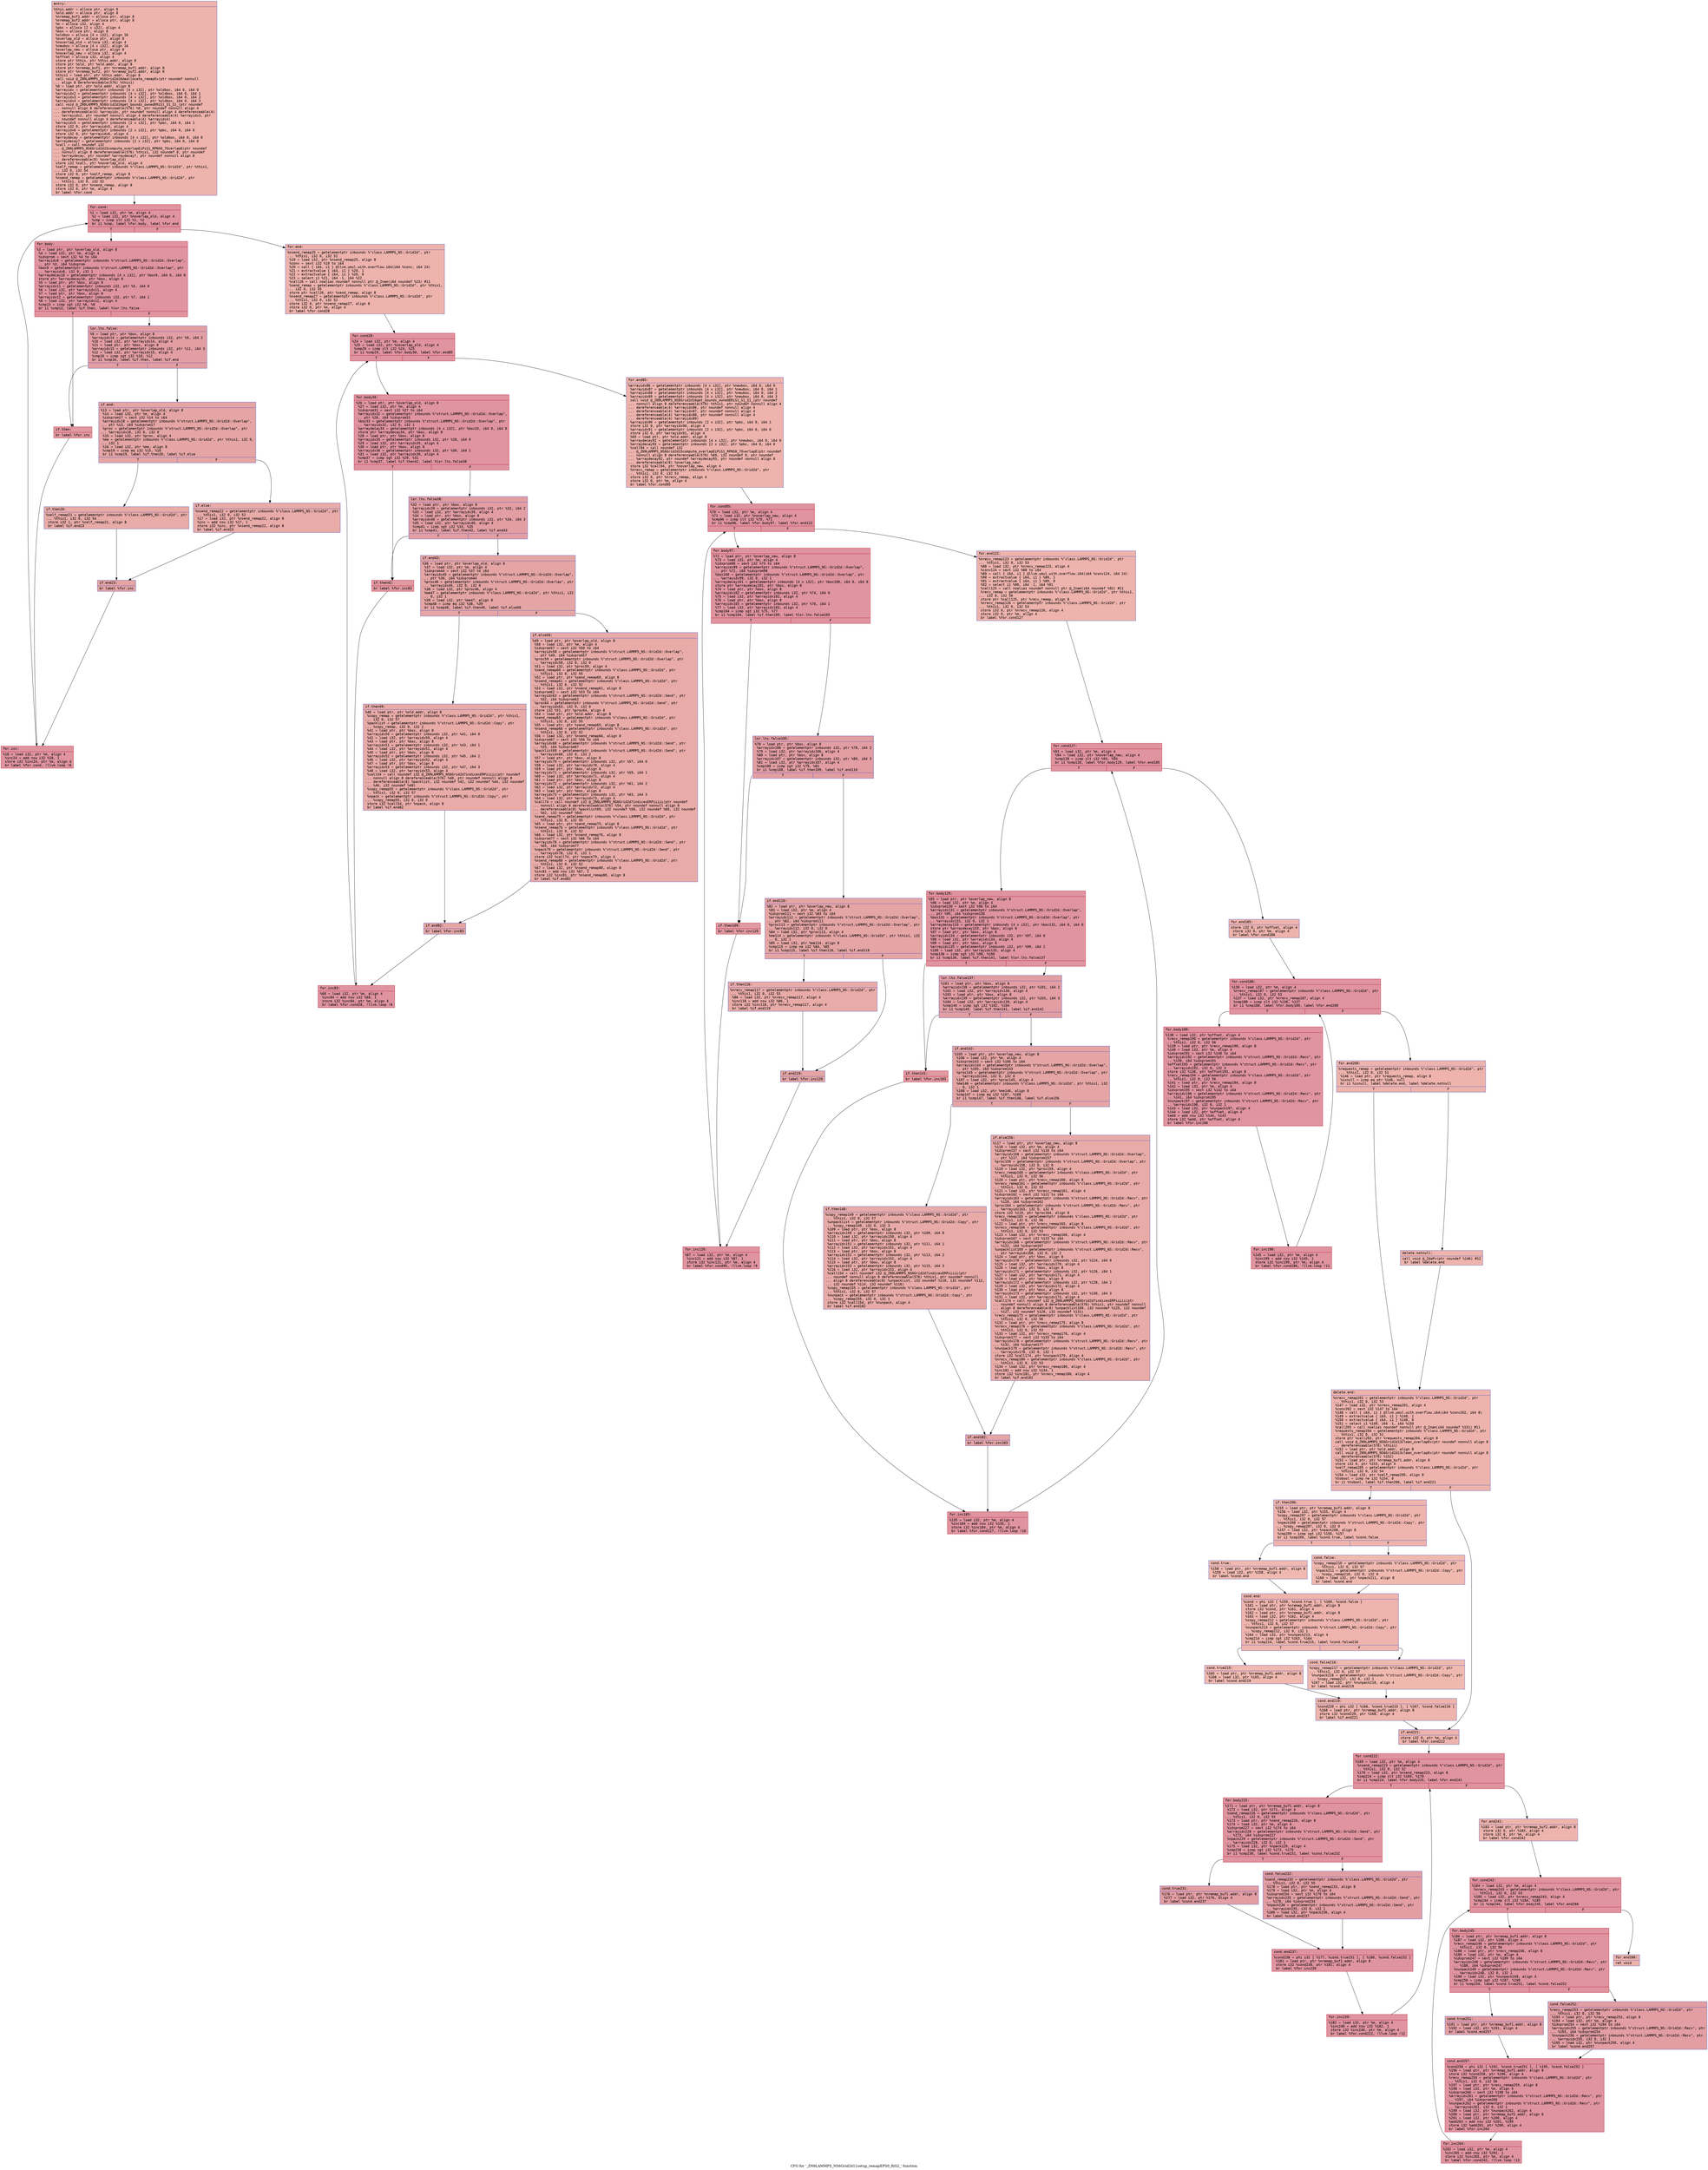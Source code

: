 digraph "CFG for '_ZN9LAMMPS_NS6Grid2d11setup_remapEPS0_RiS2_' function" {
	label="CFG for '_ZN9LAMMPS_NS6Grid2d11setup_remapEPS0_RiS2_' function";

	Node0x560f90effbf0 [shape=record,color="#3d50c3ff", style=filled, fillcolor="#d6524470" fontname="Courier",label="{entry:\l|  %this.addr = alloca ptr, align 8\l  %old.addr = alloca ptr, align 8\l  %nremap_buf1.addr = alloca ptr, align 8\l  %nremap_buf2.addr = alloca ptr, align 8\l  %m = alloca i32, align 4\l  %pbc = alloca [2 x i32], align 4\l  %box = alloca ptr, align 8\l  %oldbox = alloca [4 x i32], align 16\l  %overlap_old = alloca ptr, align 8\l  %noverlap_old = alloca i32, align 4\l  %newbox = alloca [4 x i32], align 16\l  %overlap_new = alloca ptr, align 8\l  %noverlap_new = alloca i32, align 4\l  %offset = alloca i32, align 4\l  store ptr %this, ptr %this.addr, align 8\l  store ptr %old, ptr %old.addr, align 8\l  store ptr %nremap_buf1, ptr %nremap_buf1.addr, align 8\l  store ptr %nremap_buf2, ptr %nremap_buf2.addr, align 8\l  %this1 = load ptr, ptr %this.addr, align 8\l  call void @_ZN9LAMMPS_NS6Grid2d16deallocate_remapEv(ptr noundef nonnull\l... align 8 dereferenceable(576) %this1)\l  %0 = load ptr, ptr %old.addr, align 8\l  %arrayidx = getelementptr inbounds [4 x i32], ptr %oldbox, i64 0, i64 0\l  %arrayidx2 = getelementptr inbounds [4 x i32], ptr %oldbox, i64 0, i64 1\l  %arrayidx3 = getelementptr inbounds [4 x i32], ptr %oldbox, i64 0, i64 2\l  %arrayidx4 = getelementptr inbounds [4 x i32], ptr %oldbox, i64 0, i64 3\l  call void @_ZN9LAMMPS_NS6Grid2d16get_bounds_ownedERiS1_S1_S1_(ptr noundef\l... nonnull align 8 dereferenceable(576) %0, ptr noundef nonnull align 4\l... dereferenceable(4) %arrayidx, ptr noundef nonnull align 4 dereferenceable(4)\l... %arrayidx2, ptr noundef nonnull align 4 dereferenceable(4) %arrayidx3, ptr\l... noundef nonnull align 4 dereferenceable(4) %arrayidx4)\l  %arrayidx5 = getelementptr inbounds [2 x i32], ptr %pbc, i64 0, i64 1\l  store i32 0, ptr %arrayidx5, align 4\l  %arrayidx6 = getelementptr inbounds [2 x i32], ptr %pbc, i64 0, i64 0\l  store i32 0, ptr %arrayidx6, align 4\l  %arraydecay = getelementptr inbounds [4 x i32], ptr %oldbox, i64 0, i64 0\l  %arraydecay7 = getelementptr inbounds [2 x i32], ptr %pbc, i64 0, i64 0\l  %call = call noundef i32\l... @_ZN9LAMMPS_NS6Grid2d15compute_overlapEiPiS1_RPNS0_7OverlapE(ptr noundef\l... nonnull align 8 dereferenceable(576) %this1, i32 noundef 0, ptr noundef\l... %arraydecay, ptr noundef %arraydecay7, ptr noundef nonnull align 8\l... dereferenceable(8) %overlap_old)\l  store i32 %call, ptr %noverlap_old, align 4\l  %self_remap = getelementptr inbounds %\"class.LAMMPS_NS::Grid2d\", ptr %this1,\l... i32 0, i32 54\l  store i32 0, ptr %self_remap, align 8\l  %nsend_remap = getelementptr inbounds %\"class.LAMMPS_NS::Grid2d\", ptr\l... %this1, i32 0, i32 52\l  store i32 0, ptr %nsend_remap, align 8\l  store i32 0, ptr %m, align 4\l  br label %for.cond\l}"];
	Node0x560f90effbf0 -> Node0x560f90f064c0[tooltip="entry -> for.cond\nProbability 100.00%" ];
	Node0x560f90f064c0 [shape=record,color="#b70d28ff", style=filled, fillcolor="#b70d2870" fontname="Courier",label="{for.cond:\l|  %1 = load i32, ptr %m, align 4\l  %2 = load i32, ptr %noverlap_old, align 4\l  %cmp = icmp slt i32 %1, %2\l  br i1 %cmp, label %for.body, label %for.end\l|{<s0>T|<s1>F}}"];
	Node0x560f90f064c0:s0 -> Node0x560f90f06d10[tooltip="for.cond -> for.body\nProbability 96.88%" ];
	Node0x560f90f064c0:s1 -> Node0x560f90f06d60[tooltip="for.cond -> for.end\nProbability 3.12%" ];
	Node0x560f90f06d10 [shape=record,color="#b70d28ff", style=filled, fillcolor="#b70d2870" fontname="Courier",label="{for.body:\l|  %3 = load ptr, ptr %overlap_old, align 8\l  %4 = load i32, ptr %m, align 4\l  %idxprom = sext i32 %4 to i64\l  %arrayidx8 = getelementptr inbounds %\"struct.LAMMPS_NS::Grid2d::Overlap\",\l... ptr %3, i64 %idxprom\l  %box9 = getelementptr inbounds %\"struct.LAMMPS_NS::Grid2d::Overlap\", ptr\l... %arrayidx8, i32 0, i32 1\l  %arraydecay10 = getelementptr inbounds [4 x i32], ptr %box9, i64 0, i64 0\l  store ptr %arraydecay10, ptr %box, align 8\l  %5 = load ptr, ptr %box, align 8\l  %arrayidx11 = getelementptr inbounds i32, ptr %5, i64 0\l  %6 = load i32, ptr %arrayidx11, align 4\l  %7 = load ptr, ptr %box, align 8\l  %arrayidx12 = getelementptr inbounds i32, ptr %7, i64 1\l  %8 = load i32, ptr %arrayidx12, align 4\l  %cmp13 = icmp sgt i32 %6, %8\l  br i1 %cmp13, label %if.then, label %lor.lhs.false\l|{<s0>T|<s1>F}}"];
	Node0x560f90f06d10:s0 -> Node0x560f90f077a0[tooltip="for.body -> if.then\nProbability 50.00%" ];
	Node0x560f90f06d10:s1 -> Node0x560f90f07810[tooltip="for.body -> lor.lhs.false\nProbability 50.00%" ];
	Node0x560f90f07810 [shape=record,color="#3d50c3ff", style=filled, fillcolor="#be242e70" fontname="Courier",label="{lor.lhs.false:\l|  %9 = load ptr, ptr %box, align 8\l  %arrayidx14 = getelementptr inbounds i32, ptr %9, i64 2\l  %10 = load i32, ptr %arrayidx14, align 4\l  %11 = load ptr, ptr %box, align 8\l  %arrayidx15 = getelementptr inbounds i32, ptr %11, i64 3\l  %12 = load i32, ptr %arrayidx15, align 4\l  %cmp16 = icmp sgt i32 %10, %12\l  br i1 %cmp16, label %if.then, label %if.end\l|{<s0>T|<s1>F}}"];
	Node0x560f90f07810:s0 -> Node0x560f90f077a0[tooltip="lor.lhs.false -> if.then\nProbability 50.00%" ];
	Node0x560f90f07810:s1 -> Node0x560f90f07d90[tooltip="lor.lhs.false -> if.end\nProbability 50.00%" ];
	Node0x560f90f077a0 [shape=record,color="#b70d28ff", style=filled, fillcolor="#bb1b2c70" fontname="Courier",label="{if.then:\l|  br label %for.inc\l}"];
	Node0x560f90f077a0 -> Node0x560f90f07eb0[tooltip="if.then -> for.inc\nProbability 100.00%" ];
	Node0x560f90f07d90 [shape=record,color="#3d50c3ff", style=filled, fillcolor="#c5333470" fontname="Courier",label="{if.end:\l|  %13 = load ptr, ptr %overlap_old, align 8\l  %14 = load i32, ptr %m, align 4\l  %idxprom17 = sext i32 %14 to i64\l  %arrayidx18 = getelementptr inbounds %\"struct.LAMMPS_NS::Grid2d::Overlap\",\l... ptr %13, i64 %idxprom17\l  %proc = getelementptr inbounds %\"struct.LAMMPS_NS::Grid2d::Overlap\", ptr\l... %arrayidx18, i32 0, i32 0\l  %15 = load i32, ptr %proc, align 4\l  %me = getelementptr inbounds %\"class.LAMMPS_NS::Grid2d\", ptr %this1, i32 0,\l... i32 1\l  %16 = load i32, ptr %me, align 8\l  %cmp19 = icmp eq i32 %15, %16\l  br i1 %cmp19, label %if.then20, label %if.else\l|{<s0>T|<s1>F}}"];
	Node0x560f90f07d90:s0 -> Node0x560f90f08870[tooltip="if.end -> if.then20\nProbability 50.00%" ];
	Node0x560f90f07d90:s1 -> Node0x560f90f088f0[tooltip="if.end -> if.else\nProbability 50.00%" ];
	Node0x560f90f08870 [shape=record,color="#3d50c3ff", style=filled, fillcolor="#cc403a70" fontname="Courier",label="{if.then20:\l|  %self_remap21 = getelementptr inbounds %\"class.LAMMPS_NS::Grid2d\", ptr\l... %this1, i32 0, i32 54\l  store i32 1, ptr %self_remap21, align 8\l  br label %if.end23\l}"];
	Node0x560f90f08870 -> Node0x560f90f08ba0[tooltip="if.then20 -> if.end23\nProbability 100.00%" ];
	Node0x560f90f088f0 [shape=record,color="#3d50c3ff", style=filled, fillcolor="#cc403a70" fontname="Courier",label="{if.else:\l|  %nsend_remap22 = getelementptr inbounds %\"class.LAMMPS_NS::Grid2d\", ptr\l... %this1, i32 0, i32 52\l  %17 = load i32, ptr %nsend_remap22, align 8\l  %inc = add nsw i32 %17, 1\l  store i32 %inc, ptr %nsend_remap22, align 8\l  br label %if.end23\l}"];
	Node0x560f90f088f0 -> Node0x560f90f08ba0[tooltip="if.else -> if.end23\nProbability 100.00%" ];
	Node0x560f90f08ba0 [shape=record,color="#3d50c3ff", style=filled, fillcolor="#c5333470" fontname="Courier",label="{if.end23:\l|  br label %for.inc\l}"];
	Node0x560f90f08ba0 -> Node0x560f90f07eb0[tooltip="if.end23 -> for.inc\nProbability 100.00%" ];
	Node0x560f90f07eb0 [shape=record,color="#b70d28ff", style=filled, fillcolor="#b70d2870" fontname="Courier",label="{for.inc:\l|  %18 = load i32, ptr %m, align 4\l  %inc24 = add nsw i32 %18, 1\l  store i32 %inc24, ptr %m, align 4\l  br label %for.cond, !llvm.loop !6\l}"];
	Node0x560f90f07eb0 -> Node0x560f90f064c0[tooltip="for.inc -> for.cond\nProbability 100.00%" ];
	Node0x560f90f06d60 [shape=record,color="#3d50c3ff", style=filled, fillcolor="#d6524470" fontname="Courier",label="{for.end:\l|  %nsend_remap25 = getelementptr inbounds %\"class.LAMMPS_NS::Grid2d\", ptr\l... %this1, i32 0, i32 52\l  %19 = load i32, ptr %nsend_remap25, align 8\l  %conv = sext i32 %19 to i64\l  %20 = call \{ i64, i1 \} @llvm.umul.with.overflow.i64(i64 %conv, i64 24)\l  %21 = extractvalue \{ i64, i1 \} %20, 1\l  %22 = extractvalue \{ i64, i1 \} %20, 0\l  %23 = select i1 %21, i64 -1, i64 %22\l  %call26 = call noalias noundef nonnull ptr @_Znam(i64 noundef %23) #11\l  %send_remap = getelementptr inbounds %\"class.LAMMPS_NS::Grid2d\", ptr %this1,\l... i32 0, i32 55\l  store ptr %call26, ptr %send_remap, align 8\l  %nsend_remap27 = getelementptr inbounds %\"class.LAMMPS_NS::Grid2d\", ptr\l... %this1, i32 0, i32 52\l  store i32 0, ptr %nsend_remap27, align 8\l  store i32 0, ptr %m, align 4\l  br label %for.cond28\l}"];
	Node0x560f90f06d60 -> Node0x560f90f09d10[tooltip="for.end -> for.cond28\nProbability 100.00%" ];
	Node0x560f90f09d10 [shape=record,color="#b70d28ff", style=filled, fillcolor="#b70d2870" fontname="Courier",label="{for.cond28:\l|  %24 = load i32, ptr %m, align 4\l  %25 = load i32, ptr %noverlap_old, align 4\l  %cmp29 = icmp slt i32 %24, %25\l  br i1 %cmp29, label %for.body30, label %for.end85\l|{<s0>T|<s1>F}}"];
	Node0x560f90f09d10:s0 -> Node0x560f90f09fb0[tooltip="for.cond28 -> for.body30\nProbability 96.88%" ];
	Node0x560f90f09d10:s1 -> Node0x560f90f0a030[tooltip="for.cond28 -> for.end85\nProbability 3.12%" ];
	Node0x560f90f09fb0 [shape=record,color="#b70d28ff", style=filled, fillcolor="#b70d2870" fontname="Courier",label="{for.body30:\l|  %26 = load ptr, ptr %overlap_old, align 8\l  %27 = load i32, ptr %m, align 4\l  %idxprom31 = sext i32 %27 to i64\l  %arrayidx32 = getelementptr inbounds %\"struct.LAMMPS_NS::Grid2d::Overlap\",\l... ptr %26, i64 %idxprom31\l  %box33 = getelementptr inbounds %\"struct.LAMMPS_NS::Grid2d::Overlap\", ptr\l... %arrayidx32, i32 0, i32 1\l  %arraydecay34 = getelementptr inbounds [4 x i32], ptr %box33, i64 0, i64 0\l  store ptr %arraydecay34, ptr %box, align 8\l  %28 = load ptr, ptr %box, align 8\l  %arrayidx35 = getelementptr inbounds i32, ptr %28, i64 0\l  %29 = load i32, ptr %arrayidx35, align 4\l  %30 = load ptr, ptr %box, align 8\l  %arrayidx36 = getelementptr inbounds i32, ptr %30, i64 1\l  %31 = load i32, ptr %arrayidx36, align 4\l  %cmp37 = icmp sgt i32 %29, %31\l  br i1 %cmp37, label %if.then42, label %lor.lhs.false38\l|{<s0>T|<s1>F}}"];
	Node0x560f90f09fb0:s0 -> Node0x560f90f0aa90[tooltip="for.body30 -> if.then42\nProbability 50.00%" ];
	Node0x560f90f09fb0:s1 -> Node0x560f90f0ab10[tooltip="for.body30 -> lor.lhs.false38\nProbability 50.00%" ];
	Node0x560f90f0ab10 [shape=record,color="#3d50c3ff", style=filled, fillcolor="#be242e70" fontname="Courier",label="{lor.lhs.false38:\l|  %32 = load ptr, ptr %box, align 8\l  %arrayidx39 = getelementptr inbounds i32, ptr %32, i64 2\l  %33 = load i32, ptr %arrayidx39, align 4\l  %34 = load ptr, ptr %box, align 8\l  %arrayidx40 = getelementptr inbounds i32, ptr %34, i64 3\l  %35 = load i32, ptr %arrayidx40, align 4\l  %cmp41 = icmp sgt i32 %33, %35\l  br i1 %cmp41, label %if.then42, label %if.end43\l|{<s0>T|<s1>F}}"];
	Node0x560f90f0ab10:s0 -> Node0x560f90f0aa90[tooltip="lor.lhs.false38 -> if.then42\nProbability 50.00%" ];
	Node0x560f90f0ab10:s1 -> Node0x560f90f0b090[tooltip="lor.lhs.false38 -> if.end43\nProbability 50.00%" ];
	Node0x560f90f0aa90 [shape=record,color="#b70d28ff", style=filled, fillcolor="#bb1b2c70" fontname="Courier",label="{if.then42:\l|  br label %for.inc83\l}"];
	Node0x560f90f0aa90 -> Node0x560f90f0b1c0[tooltip="if.then42 -> for.inc83\nProbability 100.00%" ];
	Node0x560f90f0b090 [shape=record,color="#3d50c3ff", style=filled, fillcolor="#c5333470" fontname="Courier",label="{if.end43:\l|  %36 = load ptr, ptr %overlap_old, align 8\l  %37 = load i32, ptr %m, align 4\l  %idxprom44 = sext i32 %37 to i64\l  %arrayidx45 = getelementptr inbounds %\"struct.LAMMPS_NS::Grid2d::Overlap\",\l... ptr %36, i64 %idxprom44\l  %proc46 = getelementptr inbounds %\"struct.LAMMPS_NS::Grid2d::Overlap\", ptr\l... %arrayidx45, i32 0, i32 0\l  %38 = load i32, ptr %proc46, align 4\l  %me47 = getelementptr inbounds %\"class.LAMMPS_NS::Grid2d\", ptr %this1, i32\l... 0, i32 1\l  %39 = load i32, ptr %me47, align 8\l  %cmp48 = icmp eq i32 %38, %39\l  br i1 %cmp48, label %if.then49, label %if.else56\l|{<s0>T|<s1>F}}"];
	Node0x560f90f0b090:s0 -> Node0x560f90f0b890[tooltip="if.end43 -> if.then49\nProbability 50.00%" ];
	Node0x560f90f0b090:s1 -> Node0x560f90f0b910[tooltip="if.end43 -> if.else56\nProbability 50.00%" ];
	Node0x560f90f0b890 [shape=record,color="#3d50c3ff", style=filled, fillcolor="#cc403a70" fontname="Courier",label="{if.then49:\l|  %40 = load ptr, ptr %old.addr, align 8\l  %copy_remap = getelementptr inbounds %\"class.LAMMPS_NS::Grid2d\", ptr %this1,\l... i32 0, i32 57\l  %packlist = getelementptr inbounds %\"struct.LAMMPS_NS::Grid2d::Copy\", ptr\l... %copy_remap, i32 0, i32 2\l  %41 = load ptr, ptr %box, align 8\l  %arrayidx50 = getelementptr inbounds i32, ptr %41, i64 0\l  %42 = load i32, ptr %arrayidx50, align 4\l  %43 = load ptr, ptr %box, align 8\l  %arrayidx51 = getelementptr inbounds i32, ptr %43, i64 1\l  %44 = load i32, ptr %arrayidx51, align 4\l  %45 = load ptr, ptr %box, align 8\l  %arrayidx52 = getelementptr inbounds i32, ptr %45, i64 2\l  %46 = load i32, ptr %arrayidx52, align 4\l  %47 = load ptr, ptr %box, align 8\l  %arrayidx53 = getelementptr inbounds i32, ptr %47, i64 3\l  %48 = load i32, ptr %arrayidx53, align 4\l  %call54 = call noundef i32 @_ZN9LAMMPS_NS6Grid2d7indicesERPiiiii(ptr noundef\l... nonnull align 8 dereferenceable(576) %40, ptr noundef nonnull align 8\l... dereferenceable(8) %packlist, i32 noundef %42, i32 noundef %44, i32 noundef\l... %46, i32 noundef %48)\l  %copy_remap55 = getelementptr inbounds %\"class.LAMMPS_NS::Grid2d\", ptr\l... %this1, i32 0, i32 57\l  %npack = getelementptr inbounds %\"struct.LAMMPS_NS::Grid2d::Copy\", ptr\l... %copy_remap55, i32 0, i32 0\l  store i32 %call54, ptr %npack, align 8\l  br label %if.end82\l}"];
	Node0x560f90f0b890 -> Node0x560f90f083f0[tooltip="if.then49 -> if.end82\nProbability 100.00%" ];
	Node0x560f90f0b910 [shape=record,color="#3d50c3ff", style=filled, fillcolor="#cc403a70" fontname="Courier",label="{if.else56:\l|  %49 = load ptr, ptr %overlap_old, align 8\l  %50 = load i32, ptr %m, align 4\l  %idxprom57 = sext i32 %50 to i64\l  %arrayidx58 = getelementptr inbounds %\"struct.LAMMPS_NS::Grid2d::Overlap\",\l... ptr %49, i64 %idxprom57\l  %proc59 = getelementptr inbounds %\"struct.LAMMPS_NS::Grid2d::Overlap\", ptr\l... %arrayidx58, i32 0, i32 0\l  %51 = load i32, ptr %proc59, align 4\l  %send_remap60 = getelementptr inbounds %\"class.LAMMPS_NS::Grid2d\", ptr\l... %this1, i32 0, i32 55\l  %52 = load ptr, ptr %send_remap60, align 8\l  %nsend_remap61 = getelementptr inbounds %\"class.LAMMPS_NS::Grid2d\", ptr\l... %this1, i32 0, i32 52\l  %53 = load i32, ptr %nsend_remap61, align 8\l  %idxprom62 = sext i32 %53 to i64\l  %arrayidx63 = getelementptr inbounds %\"struct.LAMMPS_NS::Grid2d::Send\", ptr\l... %52, i64 %idxprom62\l  %proc64 = getelementptr inbounds %\"struct.LAMMPS_NS::Grid2d::Send\", ptr\l... %arrayidx63, i32 0, i32 0\l  store i32 %51, ptr %proc64, align 8\l  %54 = load ptr, ptr %old.addr, align 8\l  %send_remap65 = getelementptr inbounds %\"class.LAMMPS_NS::Grid2d\", ptr\l... %this1, i32 0, i32 55\l  %55 = load ptr, ptr %send_remap65, align 8\l  %nsend_remap66 = getelementptr inbounds %\"class.LAMMPS_NS::Grid2d\", ptr\l... %this1, i32 0, i32 52\l  %56 = load i32, ptr %nsend_remap66, align 8\l  %idxprom67 = sext i32 %56 to i64\l  %arrayidx68 = getelementptr inbounds %\"struct.LAMMPS_NS::Grid2d::Send\", ptr\l... %55, i64 %idxprom67\l  %packlist69 = getelementptr inbounds %\"struct.LAMMPS_NS::Grid2d::Send\", ptr\l... %arrayidx68, i32 0, i32 2\l  %57 = load ptr, ptr %box, align 8\l  %arrayidx70 = getelementptr inbounds i32, ptr %57, i64 0\l  %58 = load i32, ptr %arrayidx70, align 4\l  %59 = load ptr, ptr %box, align 8\l  %arrayidx71 = getelementptr inbounds i32, ptr %59, i64 1\l  %60 = load i32, ptr %arrayidx71, align 4\l  %61 = load ptr, ptr %box, align 8\l  %arrayidx72 = getelementptr inbounds i32, ptr %61, i64 2\l  %62 = load i32, ptr %arrayidx72, align 4\l  %63 = load ptr, ptr %box, align 8\l  %arrayidx73 = getelementptr inbounds i32, ptr %63, i64 3\l  %64 = load i32, ptr %arrayidx73, align 4\l  %call74 = call noundef i32 @_ZN9LAMMPS_NS6Grid2d7indicesERPiiiii(ptr noundef\l... nonnull align 8 dereferenceable(576) %54, ptr noundef nonnull align 8\l... dereferenceable(8) %packlist69, i32 noundef %58, i32 noundef %60, i32 noundef\l... %62, i32 noundef %64)\l  %send_remap75 = getelementptr inbounds %\"class.LAMMPS_NS::Grid2d\", ptr\l... %this1, i32 0, i32 55\l  %65 = load ptr, ptr %send_remap75, align 8\l  %nsend_remap76 = getelementptr inbounds %\"class.LAMMPS_NS::Grid2d\", ptr\l... %this1, i32 0, i32 52\l  %66 = load i32, ptr %nsend_remap76, align 8\l  %idxprom77 = sext i32 %66 to i64\l  %arrayidx78 = getelementptr inbounds %\"struct.LAMMPS_NS::Grid2d::Send\", ptr\l... %65, i64 %idxprom77\l  %npack79 = getelementptr inbounds %\"struct.LAMMPS_NS::Grid2d::Send\", ptr\l... %arrayidx78, i32 0, i32 1\l  store i32 %call74, ptr %npack79, align 4\l  %nsend_remap80 = getelementptr inbounds %\"class.LAMMPS_NS::Grid2d\", ptr\l... %this1, i32 0, i32 52\l  %67 = load i32, ptr %nsend_remap80, align 8\l  %inc81 = add nsw i32 %67, 1\l  store i32 %inc81, ptr %nsend_remap80, align 8\l  br label %if.end82\l}"];
	Node0x560f90f0b910 -> Node0x560f90f083f0[tooltip="if.else56 -> if.end82\nProbability 100.00%" ];
	Node0x560f90f083f0 [shape=record,color="#3d50c3ff", style=filled, fillcolor="#c5333470" fontname="Courier",label="{if.end82:\l|  br label %for.inc83\l}"];
	Node0x560f90f083f0 -> Node0x560f90f0b1c0[tooltip="if.end82 -> for.inc83\nProbability 100.00%" ];
	Node0x560f90f0b1c0 [shape=record,color="#b70d28ff", style=filled, fillcolor="#b70d2870" fontname="Courier",label="{for.inc83:\l|  %68 = load i32, ptr %m, align 4\l  %inc84 = add nsw i32 %68, 1\l  store i32 %inc84, ptr %m, align 4\l  br label %for.cond28, !llvm.loop !8\l}"];
	Node0x560f90f0b1c0 -> Node0x560f90f09d10[tooltip="for.inc83 -> for.cond28\nProbability 100.00%" ];
	Node0x560f90f0a030 [shape=record,color="#3d50c3ff", style=filled, fillcolor="#d6524470" fontname="Courier",label="{for.end85:\l|  %arrayidx86 = getelementptr inbounds [4 x i32], ptr %newbox, i64 0, i64 0\l  %arrayidx87 = getelementptr inbounds [4 x i32], ptr %newbox, i64 0, i64 1\l  %arrayidx88 = getelementptr inbounds [4 x i32], ptr %newbox, i64 0, i64 2\l  %arrayidx89 = getelementptr inbounds [4 x i32], ptr %newbox, i64 0, i64 3\l  call void @_ZN9LAMMPS_NS6Grid2d16get_bounds_ownedERiS1_S1_S1_(ptr noundef\l... nonnull align 8 dereferenceable(576) %this1, ptr noundef nonnull align 4\l... dereferenceable(4) %arrayidx86, ptr noundef nonnull align 4\l... dereferenceable(4) %arrayidx87, ptr noundef nonnull align 4\l... dereferenceable(4) %arrayidx88, ptr noundef nonnull align 4\l... dereferenceable(4) %arrayidx89)\l  %arrayidx90 = getelementptr inbounds [2 x i32], ptr %pbc, i64 0, i64 1\l  store i32 0, ptr %arrayidx90, align 4\l  %arrayidx91 = getelementptr inbounds [2 x i32], ptr %pbc, i64 0, i64 0\l  store i32 0, ptr %arrayidx91, align 4\l  %69 = load ptr, ptr %old.addr, align 8\l  %arraydecay92 = getelementptr inbounds [4 x i32], ptr %newbox, i64 0, i64 0\l  %arraydecay93 = getelementptr inbounds [2 x i32], ptr %pbc, i64 0, i64 0\l  %call94 = call noundef i32\l... @_ZN9LAMMPS_NS6Grid2d15compute_overlapEiPiS1_RPNS0_7OverlapE(ptr noundef\l... nonnull align 8 dereferenceable(576) %69, i32 noundef 0, ptr noundef\l... %arraydecay92, ptr noundef %arraydecay93, ptr noundef nonnull align 8\l... dereferenceable(8) %overlap_new)\l  store i32 %call94, ptr %noverlap_new, align 4\l  %nrecv_remap = getelementptr inbounds %\"class.LAMMPS_NS::Grid2d\", ptr\l... %this1, i32 0, i32 53\l  store i32 0, ptr %nrecv_remap, align 4\l  store i32 0, ptr %m, align 4\l  br label %for.cond95\l}"];
	Node0x560f90f0a030 -> Node0x560f90f107d0[tooltip="for.end85 -> for.cond95\nProbability 100.00%" ];
	Node0x560f90f107d0 [shape=record,color="#b70d28ff", style=filled, fillcolor="#b70d2870" fontname="Courier",label="{for.cond95:\l|  %70 = load i32, ptr %m, align 4\l  %71 = load i32, ptr %noverlap_new, align 4\l  %cmp96 = icmp slt i32 %70, %71\l  br i1 %cmp96, label %for.body97, label %for.end122\l|{<s0>T|<s1>F}}"];
	Node0x560f90f107d0:s0 -> Node0x560f90f10e90[tooltip="for.cond95 -> for.body97\nProbability 96.88%" ];
	Node0x560f90f107d0:s1 -> Node0x560f90f10f10[tooltip="for.cond95 -> for.end122\nProbability 3.12%" ];
	Node0x560f90f10e90 [shape=record,color="#b70d28ff", style=filled, fillcolor="#b70d2870" fontname="Courier",label="{for.body97:\l|  %72 = load ptr, ptr %overlap_new, align 8\l  %73 = load i32, ptr %m, align 4\l  %idxprom98 = sext i32 %73 to i64\l  %arrayidx99 = getelementptr inbounds %\"struct.LAMMPS_NS::Grid2d::Overlap\",\l... ptr %72, i64 %idxprom98\l  %box100 = getelementptr inbounds %\"struct.LAMMPS_NS::Grid2d::Overlap\", ptr\l... %arrayidx99, i32 0, i32 1\l  %arraydecay101 = getelementptr inbounds [4 x i32], ptr %box100, i64 0, i64 0\l  store ptr %arraydecay101, ptr %box, align 8\l  %74 = load ptr, ptr %box, align 8\l  %arrayidx102 = getelementptr inbounds i32, ptr %74, i64 0\l  %75 = load i32, ptr %arrayidx102, align 4\l  %76 = load ptr, ptr %box, align 8\l  %arrayidx103 = getelementptr inbounds i32, ptr %76, i64 1\l  %77 = load i32, ptr %arrayidx103, align 4\l  %cmp104 = icmp sgt i32 %75, %77\l  br i1 %cmp104, label %if.then109, label %lor.lhs.false105\l|{<s0>T|<s1>F}}"];
	Node0x560f90f10e90:s0 -> Node0x560f90f11970[tooltip="for.body97 -> if.then109\nProbability 50.00%" ];
	Node0x560f90f10e90:s1 -> Node0x560f90f11a20[tooltip="for.body97 -> lor.lhs.false105\nProbability 50.00%" ];
	Node0x560f90f11a20 [shape=record,color="#3d50c3ff", style=filled, fillcolor="#be242e70" fontname="Courier",label="{lor.lhs.false105:\l|  %78 = load ptr, ptr %box, align 8\l  %arrayidx106 = getelementptr inbounds i32, ptr %78, i64 2\l  %79 = load i32, ptr %arrayidx106, align 4\l  %80 = load ptr, ptr %box, align 8\l  %arrayidx107 = getelementptr inbounds i32, ptr %80, i64 3\l  %81 = load i32, ptr %arrayidx107, align 4\l  %cmp108 = icmp sgt i32 %79, %81\l  br i1 %cmp108, label %if.then109, label %if.end110\l|{<s0>T|<s1>F}}"];
	Node0x560f90f11a20:s0 -> Node0x560f90f11970[tooltip="lor.lhs.false105 -> if.then109\nProbability 50.00%" ];
	Node0x560f90f11a20:s1 -> Node0x560f90f11fa0[tooltip="lor.lhs.false105 -> if.end110\nProbability 50.00%" ];
	Node0x560f90f11970 [shape=record,color="#b70d28ff", style=filled, fillcolor="#bb1b2c70" fontname="Courier",label="{if.then109:\l|  br label %for.inc120\l}"];
	Node0x560f90f11970 -> Node0x560f90f120d0[tooltip="if.then109 -> for.inc120\nProbability 100.00%" ];
	Node0x560f90f11fa0 [shape=record,color="#3d50c3ff", style=filled, fillcolor="#c5333470" fontname="Courier",label="{if.end110:\l|  %82 = load ptr, ptr %overlap_new, align 8\l  %83 = load i32, ptr %m, align 4\l  %idxprom111 = sext i32 %83 to i64\l  %arrayidx112 = getelementptr inbounds %\"struct.LAMMPS_NS::Grid2d::Overlap\",\l... ptr %82, i64 %idxprom111\l  %proc113 = getelementptr inbounds %\"struct.LAMMPS_NS::Grid2d::Overlap\", ptr\l... %arrayidx112, i32 0, i32 0\l  %84 = load i32, ptr %proc113, align 4\l  %me114 = getelementptr inbounds %\"class.LAMMPS_NS::Grid2d\", ptr %this1, i32\l... 0, i32 1\l  %85 = load i32, ptr %me114, align 8\l  %cmp115 = icmp ne i32 %84, %85\l  br i1 %cmp115, label %if.then116, label %if.end119\l|{<s0>T|<s1>F}}"];
	Node0x560f90f11fa0:s0 -> Node0x560f90f12770[tooltip="if.end110 -> if.then116\nProbability 50.00%" ];
	Node0x560f90f11fa0:s1 -> Node0x560f90f127f0[tooltip="if.end110 -> if.end119\nProbability 50.00%" ];
	Node0x560f90f12770 [shape=record,color="#3d50c3ff", style=filled, fillcolor="#cc403a70" fontname="Courier",label="{if.then116:\l|  %nrecv_remap117 = getelementptr inbounds %\"class.LAMMPS_NS::Grid2d\", ptr\l... %this1, i32 0, i32 53\l  %86 = load i32, ptr %nrecv_remap117, align 4\l  %inc118 = add nsw i32 %86, 1\l  store i32 %inc118, ptr %nrecv_remap117, align 4\l  br label %if.end119\l}"];
	Node0x560f90f12770 -> Node0x560f90f127f0[tooltip="if.then116 -> if.end119\nProbability 100.00%" ];
	Node0x560f90f127f0 [shape=record,color="#3d50c3ff", style=filled, fillcolor="#c5333470" fontname="Courier",label="{if.end119:\l|  br label %for.inc120\l}"];
	Node0x560f90f127f0 -> Node0x560f90f120d0[tooltip="if.end119 -> for.inc120\nProbability 100.00%" ];
	Node0x560f90f120d0 [shape=record,color="#b70d28ff", style=filled, fillcolor="#b70d2870" fontname="Courier",label="{for.inc120:\l|  %87 = load i32, ptr %m, align 4\l  %inc121 = add nsw i32 %87, 1\l  store i32 %inc121, ptr %m, align 4\l  br label %for.cond95, !llvm.loop !9\l}"];
	Node0x560f90f120d0 -> Node0x560f90f107d0[tooltip="for.inc120 -> for.cond95\nProbability 100.00%" ];
	Node0x560f90f10f10 [shape=record,color="#3d50c3ff", style=filled, fillcolor="#d6524470" fontname="Courier",label="{for.end122:\l|  %nrecv_remap123 = getelementptr inbounds %\"class.LAMMPS_NS::Grid2d\", ptr\l... %this1, i32 0, i32 53\l  %88 = load i32, ptr %nrecv_remap123, align 4\l  %conv124 = sext i32 %88 to i64\l  %89 = call \{ i64, i1 \} @llvm.umul.with.overflow.i64(i64 %conv124, i64 24)\l  %90 = extractvalue \{ i64, i1 \} %89, 1\l  %91 = extractvalue \{ i64, i1 \} %89, 0\l  %92 = select i1 %90, i64 -1, i64 %91\l  %call125 = call noalias noundef nonnull ptr @_Znam(i64 noundef %92) #11\l  %recv_remap = getelementptr inbounds %\"class.LAMMPS_NS::Grid2d\", ptr %this1,\l... i32 0, i32 56\l  store ptr %call125, ptr %recv_remap, align 8\l  %nrecv_remap126 = getelementptr inbounds %\"class.LAMMPS_NS::Grid2d\", ptr\l... %this1, i32 0, i32 53\l  store i32 0, ptr %nrecv_remap126, align 4\l  store i32 0, ptr %m, align 4\l  br label %for.cond127\l}"];
	Node0x560f90f10f10 -> Node0x560f90f139a0[tooltip="for.end122 -> for.cond127\nProbability 100.00%" ];
	Node0x560f90f139a0 [shape=record,color="#b70d28ff", style=filled, fillcolor="#b70d2870" fontname="Courier",label="{for.cond127:\l|  %93 = load i32, ptr %m, align 4\l  %94 = load i32, ptr %noverlap_new, align 4\l  %cmp128 = icmp slt i32 %93, %94\l  br i1 %cmp128, label %for.body129, label %for.end185\l|{<s0>T|<s1>F}}"];
	Node0x560f90f139a0:s0 -> Node0x560f90f13c40[tooltip="for.cond127 -> for.body129\nProbability 96.88%" ];
	Node0x560f90f139a0:s1 -> Node0x560f90f13cc0[tooltip="for.cond127 -> for.end185\nProbability 3.12%" ];
	Node0x560f90f13c40 [shape=record,color="#b70d28ff", style=filled, fillcolor="#b70d2870" fontname="Courier",label="{for.body129:\l|  %95 = load ptr, ptr %overlap_new, align 8\l  %96 = load i32, ptr %m, align 4\l  %idxprom130 = sext i32 %96 to i64\l  %arrayidx131 = getelementptr inbounds %\"struct.LAMMPS_NS::Grid2d::Overlap\",\l... ptr %95, i64 %idxprom130\l  %box132 = getelementptr inbounds %\"struct.LAMMPS_NS::Grid2d::Overlap\", ptr\l... %arrayidx131, i32 0, i32 1\l  %arraydecay133 = getelementptr inbounds [4 x i32], ptr %box132, i64 0, i64 0\l  store ptr %arraydecay133, ptr %box, align 8\l  %97 = load ptr, ptr %box, align 8\l  %arrayidx134 = getelementptr inbounds i32, ptr %97, i64 0\l  %98 = load i32, ptr %arrayidx134, align 4\l  %99 = load ptr, ptr %box, align 8\l  %arrayidx135 = getelementptr inbounds i32, ptr %99, i64 1\l  %100 = load i32, ptr %arrayidx135, align 4\l  %cmp136 = icmp sgt i32 %98, %100\l  br i1 %cmp136, label %if.then141, label %lor.lhs.false137\l|{<s0>T|<s1>F}}"];
	Node0x560f90f13c40:s0 -> Node0x560f90f14f30[tooltip="for.body129 -> if.then141\nProbability 50.00%" ];
	Node0x560f90f13c40:s1 -> Node0x560f90f14fe0[tooltip="for.body129 -> lor.lhs.false137\nProbability 50.00%" ];
	Node0x560f90f14fe0 [shape=record,color="#3d50c3ff", style=filled, fillcolor="#be242e70" fontname="Courier",label="{lor.lhs.false137:\l|  %101 = load ptr, ptr %box, align 8\l  %arrayidx138 = getelementptr inbounds i32, ptr %101, i64 2\l  %102 = load i32, ptr %arrayidx138, align 4\l  %103 = load ptr, ptr %box, align 8\l  %arrayidx139 = getelementptr inbounds i32, ptr %103, i64 3\l  %104 = load i32, ptr %arrayidx139, align 4\l  %cmp140 = icmp sgt i32 %102, %104\l  br i1 %cmp140, label %if.then141, label %if.end142\l|{<s0>T|<s1>F}}"];
	Node0x560f90f14fe0:s0 -> Node0x560f90f14f30[tooltip="lor.lhs.false137 -> if.then141\nProbability 50.00%" ];
	Node0x560f90f14fe0:s1 -> Node0x560f90f15560[tooltip="lor.lhs.false137 -> if.end142\nProbability 50.00%" ];
	Node0x560f90f14f30 [shape=record,color="#b70d28ff", style=filled, fillcolor="#bb1b2c70" fontname="Courier",label="{if.then141:\l|  br label %for.inc183\l}"];
	Node0x560f90f14f30 -> Node0x560f90f15690[tooltip="if.then141 -> for.inc183\nProbability 100.00%" ];
	Node0x560f90f15560 [shape=record,color="#3d50c3ff", style=filled, fillcolor="#c5333470" fontname="Courier",label="{if.end142:\l|  %105 = load ptr, ptr %overlap_new, align 8\l  %106 = load i32, ptr %m, align 4\l  %idxprom143 = sext i32 %106 to i64\l  %arrayidx144 = getelementptr inbounds %\"struct.LAMMPS_NS::Grid2d::Overlap\",\l... ptr %105, i64 %idxprom143\l  %proc145 = getelementptr inbounds %\"struct.LAMMPS_NS::Grid2d::Overlap\", ptr\l... %arrayidx144, i32 0, i32 0\l  %107 = load i32, ptr %proc145, align 4\l  %me146 = getelementptr inbounds %\"class.LAMMPS_NS::Grid2d\", ptr %this1, i32\l... 0, i32 1\l  %108 = load i32, ptr %me146, align 8\l  %cmp147 = icmp eq i32 %107, %108\l  br i1 %cmp147, label %if.then148, label %if.else156\l|{<s0>T|<s1>F}}"];
	Node0x560f90f15560:s0 -> Node0x560f90f0cb70[tooltip="if.end142 -> if.then148\nProbability 50.00%" ];
	Node0x560f90f15560:s1 -> Node0x560f90f0cbf0[tooltip="if.end142 -> if.else156\nProbability 50.00%" ];
	Node0x560f90f0cb70 [shape=record,color="#3d50c3ff", style=filled, fillcolor="#cc403a70" fontname="Courier",label="{if.then148:\l|  %copy_remap149 = getelementptr inbounds %\"class.LAMMPS_NS::Grid2d\", ptr\l... %this1, i32 0, i32 57\l  %unpacklist = getelementptr inbounds %\"struct.LAMMPS_NS::Grid2d::Copy\", ptr\l... %copy_remap149, i32 0, i32 3\l  %109 = load ptr, ptr %box, align 8\l  %arrayidx150 = getelementptr inbounds i32, ptr %109, i64 0\l  %110 = load i32, ptr %arrayidx150, align 4\l  %111 = load ptr, ptr %box, align 8\l  %arrayidx151 = getelementptr inbounds i32, ptr %111, i64 1\l  %112 = load i32, ptr %arrayidx151, align 4\l  %113 = load ptr, ptr %box, align 8\l  %arrayidx152 = getelementptr inbounds i32, ptr %113, i64 2\l  %114 = load i32, ptr %arrayidx152, align 4\l  %115 = load ptr, ptr %box, align 8\l  %arrayidx153 = getelementptr inbounds i32, ptr %115, i64 3\l  %116 = load i32, ptr %arrayidx153, align 4\l  %call154 = call noundef i32 @_ZN9LAMMPS_NS6Grid2d7indicesERPiiiii(ptr\l... noundef nonnull align 8 dereferenceable(576) %this1, ptr noundef nonnull\l... align 8 dereferenceable(8) %unpacklist, i32 noundef %110, i32 noundef %112,\l... i32 noundef %114, i32 noundef %116)\l  %copy_remap155 = getelementptr inbounds %\"class.LAMMPS_NS::Grid2d\", ptr\l... %this1, i32 0, i32 57\l  %nunpack = getelementptr inbounds %\"struct.LAMMPS_NS::Grid2d::Copy\", ptr\l... %copy_remap155, i32 0, i32 1\l  store i32 %call154, ptr %nunpack, align 4\l  br label %if.end182\l}"];
	Node0x560f90f0cb70 -> Node0x560f90f0d730[tooltip="if.then148 -> if.end182\nProbability 100.00%" ];
	Node0x560f90f0cbf0 [shape=record,color="#3d50c3ff", style=filled, fillcolor="#cc403a70" fontname="Courier",label="{if.else156:\l|  %117 = load ptr, ptr %overlap_new, align 8\l  %118 = load i32, ptr %m, align 4\l  %idxprom157 = sext i32 %118 to i64\l  %arrayidx158 = getelementptr inbounds %\"struct.LAMMPS_NS::Grid2d::Overlap\",\l... ptr %117, i64 %idxprom157\l  %proc159 = getelementptr inbounds %\"struct.LAMMPS_NS::Grid2d::Overlap\", ptr\l... %arrayidx158, i32 0, i32 0\l  %119 = load i32, ptr %proc159, align 4\l  %recv_remap160 = getelementptr inbounds %\"class.LAMMPS_NS::Grid2d\", ptr\l... %this1, i32 0, i32 56\l  %120 = load ptr, ptr %recv_remap160, align 8\l  %nrecv_remap161 = getelementptr inbounds %\"class.LAMMPS_NS::Grid2d\", ptr\l... %this1, i32 0, i32 53\l  %121 = load i32, ptr %nrecv_remap161, align 4\l  %idxprom162 = sext i32 %121 to i64\l  %arrayidx163 = getelementptr inbounds %\"struct.LAMMPS_NS::Grid2d::Recv\", ptr\l... %120, i64 %idxprom162\l  %proc164 = getelementptr inbounds %\"struct.LAMMPS_NS::Grid2d::Recv\", ptr\l... %arrayidx163, i32 0, i32 0\l  store i32 %119, ptr %proc164, align 8\l  %recv_remap165 = getelementptr inbounds %\"class.LAMMPS_NS::Grid2d\", ptr\l... %this1, i32 0, i32 56\l  %122 = load ptr, ptr %recv_remap165, align 8\l  %nrecv_remap166 = getelementptr inbounds %\"class.LAMMPS_NS::Grid2d\", ptr\l... %this1, i32 0, i32 53\l  %123 = load i32, ptr %nrecv_remap166, align 4\l  %idxprom167 = sext i32 %123 to i64\l  %arrayidx168 = getelementptr inbounds %\"struct.LAMMPS_NS::Grid2d::Recv\", ptr\l... %122, i64 %idxprom167\l  %unpacklist169 = getelementptr inbounds %\"struct.LAMMPS_NS::Grid2d::Recv\",\l... ptr %arrayidx168, i32 0, i32 2\l  %124 = load ptr, ptr %box, align 8\l  %arrayidx170 = getelementptr inbounds i32, ptr %124, i64 0\l  %125 = load i32, ptr %arrayidx170, align 4\l  %126 = load ptr, ptr %box, align 8\l  %arrayidx171 = getelementptr inbounds i32, ptr %126, i64 1\l  %127 = load i32, ptr %arrayidx171, align 4\l  %128 = load ptr, ptr %box, align 8\l  %arrayidx172 = getelementptr inbounds i32, ptr %128, i64 2\l  %129 = load i32, ptr %arrayidx172, align 4\l  %130 = load ptr, ptr %box, align 8\l  %arrayidx173 = getelementptr inbounds i32, ptr %130, i64 3\l  %131 = load i32, ptr %arrayidx173, align 4\l  %call174 = call noundef i32 @_ZN9LAMMPS_NS6Grid2d7indicesERPiiiii(ptr\l... noundef nonnull align 8 dereferenceable(576) %this1, ptr noundef nonnull\l... align 8 dereferenceable(8) %unpacklist169, i32 noundef %125, i32 noundef\l... %127, i32 noundef %129, i32 noundef %131)\l  %recv_remap175 = getelementptr inbounds %\"class.LAMMPS_NS::Grid2d\", ptr\l... %this1, i32 0, i32 56\l  %132 = load ptr, ptr %recv_remap175, align 8\l  %nrecv_remap176 = getelementptr inbounds %\"class.LAMMPS_NS::Grid2d\", ptr\l... %this1, i32 0, i32 53\l  %133 = load i32, ptr %nrecv_remap176, align 4\l  %idxprom177 = sext i32 %133 to i64\l  %arrayidx178 = getelementptr inbounds %\"struct.LAMMPS_NS::Grid2d::Recv\", ptr\l... %132, i64 %idxprom177\l  %nunpack179 = getelementptr inbounds %\"struct.LAMMPS_NS::Grid2d::Recv\", ptr\l... %arrayidx178, i32 0, i32 1\l  store i32 %call174, ptr %nunpack179, align 4\l  %nrecv_remap180 = getelementptr inbounds %\"class.LAMMPS_NS::Grid2d\", ptr\l... %this1, i32 0, i32 53\l  %134 = load i32, ptr %nrecv_remap180, align 4\l  %inc181 = add nsw i32 %134, 1\l  store i32 %inc181, ptr %nrecv_remap180, align 4\l  br label %if.end182\l}"];
	Node0x560f90f0cbf0 -> Node0x560f90f0d730[tooltip="if.else156 -> if.end182\nProbability 100.00%" ];
	Node0x560f90f0d730 [shape=record,color="#3d50c3ff", style=filled, fillcolor="#c5333470" fontname="Courier",label="{if.end182:\l|  br label %for.inc183\l}"];
	Node0x560f90f0d730 -> Node0x560f90f15690[tooltip="if.end182 -> for.inc183\nProbability 100.00%" ];
	Node0x560f90f15690 [shape=record,color="#b70d28ff", style=filled, fillcolor="#b70d2870" fontname="Courier",label="{for.inc183:\l|  %135 = load i32, ptr %m, align 4\l  %inc184 = add nsw i32 %135, 1\l  store i32 %inc184, ptr %m, align 4\l  br label %for.cond127, !llvm.loop !10\l}"];
	Node0x560f90f15690 -> Node0x560f90f139a0[tooltip="for.inc183 -> for.cond127\nProbability 100.00%" ];
	Node0x560f90f13cc0 [shape=record,color="#3d50c3ff", style=filled, fillcolor="#d6524470" fontname="Courier",label="{for.end185:\l|  store i32 0, ptr %offset, align 4\l  store i32 0, ptr %m, align 4\l  br label %for.cond186\l}"];
	Node0x560f90f13cc0 -> Node0x560f90f19f40[tooltip="for.end185 -> for.cond186\nProbability 100.00%" ];
	Node0x560f90f19f40 [shape=record,color="#b70d28ff", style=filled, fillcolor="#b70d2870" fontname="Courier",label="{for.cond186:\l|  %136 = load i32, ptr %m, align 4\l  %nrecv_remap187 = getelementptr inbounds %\"class.LAMMPS_NS::Grid2d\", ptr\l... %this1, i32 0, i32 53\l  %137 = load i32, ptr %nrecv_remap187, align 4\l  %cmp188 = icmp slt i32 %136, %137\l  br i1 %cmp188, label %for.body189, label %for.end200\l|{<s0>T|<s1>F}}"];
	Node0x560f90f19f40:s0 -> Node0x560f90f1a2d0[tooltip="for.cond186 -> for.body189\nProbability 96.88%" ];
	Node0x560f90f19f40:s1 -> Node0x560f90f1a350[tooltip="for.cond186 -> for.end200\nProbability 3.12%" ];
	Node0x560f90f1a2d0 [shape=record,color="#b70d28ff", style=filled, fillcolor="#b70d2870" fontname="Courier",label="{for.body189:\l|  %138 = load i32, ptr %offset, align 4\l  %recv_remap190 = getelementptr inbounds %\"class.LAMMPS_NS::Grid2d\", ptr\l... %this1, i32 0, i32 56\l  %139 = load ptr, ptr %recv_remap190, align 8\l  %140 = load i32, ptr %m, align 4\l  %idxprom191 = sext i32 %140 to i64\l  %arrayidx192 = getelementptr inbounds %\"struct.LAMMPS_NS::Grid2d::Recv\", ptr\l... %139, i64 %idxprom191\l  %offset193 = getelementptr inbounds %\"struct.LAMMPS_NS::Grid2d::Recv\", ptr\l... %arrayidx192, i32 0, i32 3\l  store i32 %138, ptr %offset193, align 8\l  %recv_remap194 = getelementptr inbounds %\"class.LAMMPS_NS::Grid2d\", ptr\l... %this1, i32 0, i32 56\l  %141 = load ptr, ptr %recv_remap194, align 8\l  %142 = load i32, ptr %m, align 4\l  %idxprom195 = sext i32 %142 to i64\l  %arrayidx196 = getelementptr inbounds %\"struct.LAMMPS_NS::Grid2d::Recv\", ptr\l... %141, i64 %idxprom195\l  %nunpack197 = getelementptr inbounds %\"struct.LAMMPS_NS::Grid2d::Recv\", ptr\l... %arrayidx196, i32 0, i32 1\l  %143 = load i32, ptr %nunpack197, align 4\l  %144 = load i32, ptr %offset, align 4\l  %add = add nsw i32 %144, %143\l  store i32 %add, ptr %offset, align 4\l  br label %for.inc198\l}"];
	Node0x560f90f1a2d0 -> Node0x560f90f1b090[tooltip="for.body189 -> for.inc198\nProbability 100.00%" ];
	Node0x560f90f1b090 [shape=record,color="#b70d28ff", style=filled, fillcolor="#b70d2870" fontname="Courier",label="{for.inc198:\l|  %145 = load i32, ptr %m, align 4\l  %inc199 = add nsw i32 %145, 1\l  store i32 %inc199, ptr %m, align 4\l  br label %for.cond186, !llvm.loop !11\l}"];
	Node0x560f90f1b090 -> Node0x560f90f19f40[tooltip="for.inc198 -> for.cond186\nProbability 100.00%" ];
	Node0x560f90f1a350 [shape=record,color="#3d50c3ff", style=filled, fillcolor="#d6524470" fontname="Courier",label="{for.end200:\l|  %requests_remap = getelementptr inbounds %\"class.LAMMPS_NS::Grid2d\", ptr\l... %this1, i32 0, i32 51\l  %146 = load ptr, ptr %requests_remap, align 8\l  %isnull = icmp eq ptr %146, null\l  br i1 %isnull, label %delete.end, label %delete.notnull\l|{<s0>T|<s1>F}}"];
	Node0x560f90f1a350:s0 -> Node0x560f90f1b730[tooltip="for.end200 -> delete.end\nProbability 37.50%" ];
	Node0x560f90f1a350:s1 -> Node0x560f90f1b7b0[tooltip="for.end200 -> delete.notnull\nProbability 62.50%" ];
	Node0x560f90f1b7b0 [shape=record,color="#3d50c3ff", style=filled, fillcolor="#d8564670" fontname="Courier",label="{delete.notnull:\l|  call void @_ZdaPv(ptr noundef %146) #12\l  br label %delete.end\l}"];
	Node0x560f90f1b7b0 -> Node0x560f90f1b730[tooltip="delete.notnull -> delete.end\nProbability 100.00%" ];
	Node0x560f90f1b730 [shape=record,color="#3d50c3ff", style=filled, fillcolor="#d6524470" fontname="Courier",label="{delete.end:\l|  %nrecv_remap201 = getelementptr inbounds %\"class.LAMMPS_NS::Grid2d\", ptr\l... %this1, i32 0, i32 53\l  %147 = load i32, ptr %nrecv_remap201, align 4\l  %conv202 = sext i32 %147 to i64\l  %148 = call \{ i64, i1 \} @llvm.umul.with.overflow.i64(i64 %conv202, i64 8)\l  %149 = extractvalue \{ i64, i1 \} %148, 1\l  %150 = extractvalue \{ i64, i1 \} %148, 0\l  %151 = select i1 %149, i64 -1, i64 %150\l  %call203 = call noalias noundef nonnull ptr @_Znam(i64 noundef %151) #11\l  %requests_remap204 = getelementptr inbounds %\"class.LAMMPS_NS::Grid2d\", ptr\l... %this1, i32 0, i32 51\l  store ptr %call203, ptr %requests_remap204, align 8\l  call void @_ZN9LAMMPS_NS6Grid2d13clean_overlapEv(ptr noundef nonnull align 8\l... dereferenceable(576) %this1)\l  %152 = load ptr, ptr %old.addr, align 8\l  call void @_ZN9LAMMPS_NS6Grid2d13clean_overlapEv(ptr noundef nonnull align 8\l... dereferenceable(576) %152)\l  %153 = load ptr, ptr %nremap_buf1.addr, align 8\l  store i32 0, ptr %153, align 4\l  %self_remap205 = getelementptr inbounds %\"class.LAMMPS_NS::Grid2d\", ptr\l... %this1, i32 0, i32 54\l  %154 = load i32, ptr %self_remap205, align 8\l  %tobool = icmp ne i32 %154, 0\l  br i1 %tobool, label %if.then206, label %if.end221\l|{<s0>T|<s1>F}}"];
	Node0x560f90f1b730:s0 -> Node0x560f90f1c800[tooltip="delete.end -> if.then206\nProbability 62.50%" ];
	Node0x560f90f1b730:s1 -> Node0x560f90f1c850[tooltip="delete.end -> if.end221\nProbability 37.50%" ];
	Node0x560f90f1c800 [shape=record,color="#3d50c3ff", style=filled, fillcolor="#d8564670" fontname="Courier",label="{if.then206:\l|  %155 = load ptr, ptr %nremap_buf1.addr, align 8\l  %156 = load i32, ptr %155, align 4\l  %copy_remap207 = getelementptr inbounds %\"class.LAMMPS_NS::Grid2d\", ptr\l... %this1, i32 0, i32 57\l  %npack208 = getelementptr inbounds %\"struct.LAMMPS_NS::Grid2d::Copy\", ptr\l... %copy_remap207, i32 0, i32 0\l  %157 = load i32, ptr %npack208, align 8\l  %cmp209 = icmp sgt i32 %156, %157\l  br i1 %cmp209, label %cond.true, label %cond.false\l|{<s0>T|<s1>F}}"];
	Node0x560f90f1c800:s0 -> Node0x560f90f1cd60[tooltip="if.then206 -> cond.true\nProbability 50.00%" ];
	Node0x560f90f1c800:s1 -> Node0x560f90f1cde0[tooltip="if.then206 -> cond.false\nProbability 50.00%" ];
	Node0x560f90f1cd60 [shape=record,color="#3d50c3ff", style=filled, fillcolor="#de614d70" fontname="Courier",label="{cond.true:\l|  %158 = load ptr, ptr %nremap_buf1.addr, align 8\l  %159 = load i32, ptr %158, align 4\l  br label %cond.end\l}"];
	Node0x560f90f1cd60 -> Node0x560f90f1d070[tooltip="cond.true -> cond.end\nProbability 100.00%" ];
	Node0x560f90f1cde0 [shape=record,color="#3d50c3ff", style=filled, fillcolor="#de614d70" fontname="Courier",label="{cond.false:\l|  %copy_remap210 = getelementptr inbounds %\"class.LAMMPS_NS::Grid2d\", ptr\l... %this1, i32 0, i32 57\l  %npack211 = getelementptr inbounds %\"struct.LAMMPS_NS::Grid2d::Copy\", ptr\l... %copy_remap210, i32 0, i32 0\l  %160 = load i32, ptr %npack211, align 8\l  br label %cond.end\l}"];
	Node0x560f90f1cde0 -> Node0x560f90f1d070[tooltip="cond.false -> cond.end\nProbability 100.00%" ];
	Node0x560f90f1d070 [shape=record,color="#3d50c3ff", style=filled, fillcolor="#d8564670" fontname="Courier",label="{cond.end:\l|  %cond = phi i32 [ %159, %cond.true ], [ %160, %cond.false ]\l  %161 = load ptr, ptr %nremap_buf1.addr, align 8\l  store i32 %cond, ptr %161, align 4\l  %162 = load ptr, ptr %nremap_buf1.addr, align 8\l  %163 = load i32, ptr %162, align 4\l  %copy_remap212 = getelementptr inbounds %\"class.LAMMPS_NS::Grid2d\", ptr\l... %this1, i32 0, i32 57\l  %nunpack213 = getelementptr inbounds %\"struct.LAMMPS_NS::Grid2d::Copy\", ptr\l... %copy_remap212, i32 0, i32 1\l  %164 = load i32, ptr %nunpack213, align 4\l  %cmp214 = icmp sgt i32 %163, %164\l  br i1 %cmp214, label %cond.true215, label %cond.false216\l|{<s0>T|<s1>F}}"];
	Node0x560f90f1d070:s0 -> Node0x560f90f1d920[tooltip="cond.end -> cond.true215\nProbability 50.00%" ];
	Node0x560f90f1d070:s1 -> Node0x560f90f1d9a0[tooltip="cond.end -> cond.false216\nProbability 50.00%" ];
	Node0x560f90f1d920 [shape=record,color="#3d50c3ff", style=filled, fillcolor="#de614d70" fontname="Courier",label="{cond.true215:\l|  %165 = load ptr, ptr %nremap_buf1.addr, align 8\l  %166 = load i32, ptr %165, align 4\l  br label %cond.end219\l}"];
	Node0x560f90f1d920 -> Node0x560f90f1dc30[tooltip="cond.true215 -> cond.end219\nProbability 100.00%" ];
	Node0x560f90f1d9a0 [shape=record,color="#3d50c3ff", style=filled, fillcolor="#de614d70" fontname="Courier",label="{cond.false216:\l|  %copy_remap217 = getelementptr inbounds %\"class.LAMMPS_NS::Grid2d\", ptr\l... %this1, i32 0, i32 57\l  %nunpack218 = getelementptr inbounds %\"struct.LAMMPS_NS::Grid2d::Copy\", ptr\l... %copy_remap217, i32 0, i32 1\l  %167 = load i32, ptr %nunpack218, align 4\l  br label %cond.end219\l}"];
	Node0x560f90f1d9a0 -> Node0x560f90f1dc30[tooltip="cond.false216 -> cond.end219\nProbability 100.00%" ];
	Node0x560f90f1dc30 [shape=record,color="#3d50c3ff", style=filled, fillcolor="#d8564670" fontname="Courier",label="{cond.end219:\l|  %cond220 = phi i32 [ %166, %cond.true215 ], [ %167, %cond.false216 ]\l  %168 = load ptr, ptr %nremap_buf1.addr, align 8\l  store i32 %cond220, ptr %168, align 4\l  br label %if.end221\l}"];
	Node0x560f90f1dc30 -> Node0x560f90f1c850[tooltip="cond.end219 -> if.end221\nProbability 100.00%" ];
	Node0x560f90f1c850 [shape=record,color="#3d50c3ff", style=filled, fillcolor="#d6524470" fontname="Courier",label="{if.end221:\l|  store i32 0, ptr %m, align 4\l  br label %for.cond222\l}"];
	Node0x560f90f1c850 -> Node0x560f90f1e240[tooltip="if.end221 -> for.cond222\nProbability 100.00%" ];
	Node0x560f90f1e240 [shape=record,color="#b70d28ff", style=filled, fillcolor="#b70d2870" fontname="Courier",label="{for.cond222:\l|  %169 = load i32, ptr %m, align 4\l  %nsend_remap223 = getelementptr inbounds %\"class.LAMMPS_NS::Grid2d\", ptr\l... %this1, i32 0, i32 52\l  %170 = load i32, ptr %nsend_remap223, align 8\l  %cmp224 = icmp slt i32 %169, %170\l  br i1 %cmp224, label %for.body225, label %for.end241\l|{<s0>T|<s1>F}}"];
	Node0x560f90f1e240:s0 -> Node0x560f90f1e570[tooltip="for.cond222 -> for.body225\nProbability 96.88%" ];
	Node0x560f90f1e240:s1 -> Node0x560f90f1e5f0[tooltip="for.cond222 -> for.end241\nProbability 3.12%" ];
	Node0x560f90f1e570 [shape=record,color="#b70d28ff", style=filled, fillcolor="#b70d2870" fontname="Courier",label="{for.body225:\l|  %171 = load ptr, ptr %nremap_buf1.addr, align 8\l  %172 = load i32, ptr %171, align 4\l  %send_remap226 = getelementptr inbounds %\"class.LAMMPS_NS::Grid2d\", ptr\l... %this1, i32 0, i32 55\l  %173 = load ptr, ptr %send_remap226, align 8\l  %174 = load i32, ptr %m, align 4\l  %idxprom227 = sext i32 %174 to i64\l  %arrayidx228 = getelementptr inbounds %\"struct.LAMMPS_NS::Grid2d::Send\", ptr\l... %173, i64 %idxprom227\l  %npack229 = getelementptr inbounds %\"struct.LAMMPS_NS::Grid2d::Send\", ptr\l... %arrayidx228, i32 0, i32 1\l  %175 = load i32, ptr %npack229, align 4\l  %cmp230 = icmp sgt i32 %172, %175\l  br i1 %cmp230, label %cond.true231, label %cond.false232\l|{<s0>T|<s1>F}}"];
	Node0x560f90f1e570:s0 -> Node0x560f90f1eda0[tooltip="for.body225 -> cond.true231\nProbability 50.00%" ];
	Node0x560f90f1e570:s1 -> Node0x560f90f1ee20[tooltip="for.body225 -> cond.false232\nProbability 50.00%" ];
	Node0x560f90f1eda0 [shape=record,color="#3d50c3ff", style=filled, fillcolor="#be242e70" fontname="Courier",label="{cond.true231:\l|  %176 = load ptr, ptr %nremap_buf1.addr, align 8\l  %177 = load i32, ptr %176, align 4\l  br label %cond.end237\l}"];
	Node0x560f90f1eda0 -> Node0x560f90f1f0b0[tooltip="cond.true231 -> cond.end237\nProbability 100.00%" ];
	Node0x560f90f1ee20 [shape=record,color="#3d50c3ff", style=filled, fillcolor="#be242e70" fontname="Courier",label="{cond.false232:\l|  %send_remap233 = getelementptr inbounds %\"class.LAMMPS_NS::Grid2d\", ptr\l... %this1, i32 0, i32 55\l  %178 = load ptr, ptr %send_remap233, align 8\l  %179 = load i32, ptr %m, align 4\l  %idxprom234 = sext i32 %179 to i64\l  %arrayidx235 = getelementptr inbounds %\"struct.LAMMPS_NS::Grid2d::Send\", ptr\l... %178, i64 %idxprom234\l  %npack236 = getelementptr inbounds %\"struct.LAMMPS_NS::Grid2d::Send\", ptr\l... %arrayidx235, i32 0, i32 1\l  %180 = load i32, ptr %npack236, align 4\l  br label %cond.end237\l}"];
	Node0x560f90f1ee20 -> Node0x560f90f1f0b0[tooltip="cond.false232 -> cond.end237\nProbability 100.00%" ];
	Node0x560f90f1f0b0 [shape=record,color="#b70d28ff", style=filled, fillcolor="#b70d2870" fontname="Courier",label="{cond.end237:\l|  %cond238 = phi i32 [ %177, %cond.true231 ], [ %180, %cond.false232 ]\l  %181 = load ptr, ptr %nremap_buf1.addr, align 8\l  store i32 %cond238, ptr %181, align 4\l  br label %for.inc239\l}"];
	Node0x560f90f1f0b0 -> Node0x560f90f1f820[tooltip="cond.end237 -> for.inc239\nProbability 100.00%" ];
	Node0x560f90f1f820 [shape=record,color="#b70d28ff", style=filled, fillcolor="#b70d2870" fontname="Courier",label="{for.inc239:\l|  %182 = load i32, ptr %m, align 4\l  %inc240 = add nsw i32 %182, 1\l  store i32 %inc240, ptr %m, align 4\l  br label %for.cond222, !llvm.loop !12\l}"];
	Node0x560f90f1f820 -> Node0x560f90f1e240[tooltip="for.inc239 -> for.cond222\nProbability 100.00%" ];
	Node0x560f90f1e5f0 [shape=record,color="#3d50c3ff", style=filled, fillcolor="#d6524470" fontname="Courier",label="{for.end241:\l|  %183 = load ptr, ptr %nremap_buf2.addr, align 8\l  store i32 0, ptr %183, align 4\l  store i32 0, ptr %m, align 4\l  br label %for.cond242\l}"];
	Node0x560f90f1e5f0 -> Node0x560f90f1fec0[tooltip="for.end241 -> for.cond242\nProbability 100.00%" ];
	Node0x560f90f1fec0 [shape=record,color="#b70d28ff", style=filled, fillcolor="#b70d2870" fontname="Courier",label="{for.cond242:\l|  %184 = load i32, ptr %m, align 4\l  %nrecv_remap243 = getelementptr inbounds %\"class.LAMMPS_NS::Grid2d\", ptr\l... %this1, i32 0, i32 53\l  %185 = load i32, ptr %nrecv_remap243, align 4\l  %cmp244 = icmp slt i32 %184, %185\l  br i1 %cmp244, label %for.body245, label %for.end266\l|{<s0>T|<s1>F}}"];
	Node0x560f90f1fec0:s0 -> Node0x560f90f201f0[tooltip="for.cond242 -> for.body245\nProbability 96.88%" ];
	Node0x560f90f1fec0:s1 -> Node0x560f90f20270[tooltip="for.cond242 -> for.end266\nProbability 3.12%" ];
	Node0x560f90f201f0 [shape=record,color="#b70d28ff", style=filled, fillcolor="#b70d2870" fontname="Courier",label="{for.body245:\l|  %186 = load ptr, ptr %nremap_buf1.addr, align 8\l  %187 = load i32, ptr %186, align 4\l  %recv_remap246 = getelementptr inbounds %\"class.LAMMPS_NS::Grid2d\", ptr\l... %this1, i32 0, i32 56\l  %188 = load ptr, ptr %recv_remap246, align 8\l  %189 = load i32, ptr %m, align 4\l  %idxprom247 = sext i32 %189 to i64\l  %arrayidx248 = getelementptr inbounds %\"struct.LAMMPS_NS::Grid2d::Recv\", ptr\l... %188, i64 %idxprom247\l  %nunpack249 = getelementptr inbounds %\"struct.LAMMPS_NS::Grid2d::Recv\", ptr\l... %arrayidx248, i32 0, i32 1\l  %190 = load i32, ptr %nunpack249, align 4\l  %cmp250 = icmp sgt i32 %187, %190\l  br i1 %cmp250, label %cond.true251, label %cond.false252\l|{<s0>T|<s1>F}}"];
	Node0x560f90f201f0:s0 -> Node0x560f90f20a20[tooltip="for.body245 -> cond.true251\nProbability 50.00%" ];
	Node0x560f90f201f0:s1 -> Node0x560f90f20aa0[tooltip="for.body245 -> cond.false252\nProbability 50.00%" ];
	Node0x560f90f20a20 [shape=record,color="#3d50c3ff", style=filled, fillcolor="#be242e70" fontname="Courier",label="{cond.true251:\l|  %191 = load ptr, ptr %nremap_buf1.addr, align 8\l  %192 = load i32, ptr %191, align 4\l  br label %cond.end257\l}"];
	Node0x560f90f20a20 -> Node0x560f90f13ef0[tooltip="cond.true251 -> cond.end257\nProbability 100.00%" ];
	Node0x560f90f20aa0 [shape=record,color="#3d50c3ff", style=filled, fillcolor="#be242e70" fontname="Courier",label="{cond.false252:\l|  %recv_remap253 = getelementptr inbounds %\"class.LAMMPS_NS::Grid2d\", ptr\l... %this1, i32 0, i32 56\l  %193 = load ptr, ptr %recv_remap253, align 8\l  %194 = load i32, ptr %m, align 4\l  %idxprom254 = sext i32 %194 to i64\l  %arrayidx255 = getelementptr inbounds %\"struct.LAMMPS_NS::Grid2d::Recv\", ptr\l... %193, i64 %idxprom254\l  %nunpack256 = getelementptr inbounds %\"struct.LAMMPS_NS::Grid2d::Recv\", ptr\l... %arrayidx255, i32 0, i32 1\l  %195 = load i32, ptr %nunpack256, align 4\l  br label %cond.end257\l}"];
	Node0x560f90f20aa0 -> Node0x560f90f13ef0[tooltip="cond.false252 -> cond.end257\nProbability 100.00%" ];
	Node0x560f90f13ef0 [shape=record,color="#b70d28ff", style=filled, fillcolor="#b70d2870" fontname="Courier",label="{cond.end257:\l|  %cond258 = phi i32 [ %192, %cond.true251 ], [ %195, %cond.false252 ]\l  %196 = load ptr, ptr %nremap_buf1.addr, align 8\l  store i32 %cond258, ptr %196, align 4\l  %recv_remap259 = getelementptr inbounds %\"class.LAMMPS_NS::Grid2d\", ptr\l... %this1, i32 0, i32 56\l  %197 = load ptr, ptr %recv_remap259, align 8\l  %198 = load i32, ptr %m, align 4\l  %idxprom260 = sext i32 %198 to i64\l  %arrayidx261 = getelementptr inbounds %\"struct.LAMMPS_NS::Grid2d::Recv\", ptr\l... %197, i64 %idxprom260\l  %nunpack262 = getelementptr inbounds %\"struct.LAMMPS_NS::Grid2d::Recv\", ptr\l... %arrayidx261, i32 0, i32 1\l  %199 = load i32, ptr %nunpack262, align 4\l  %200 = load ptr, ptr %nremap_buf2.addr, align 8\l  %201 = load i32, ptr %200, align 4\l  %add263 = add nsw i32 %201, %199\l  store i32 %add263, ptr %200, align 4\l  br label %for.inc264\l}"];
	Node0x560f90f13ef0 -> Node0x560f90f14d80[tooltip="cond.end257 -> for.inc264\nProbability 100.00%" ];
	Node0x560f90f14d80 [shape=record,color="#b70d28ff", style=filled, fillcolor="#b70d2870" fontname="Courier",label="{for.inc264:\l|  %202 = load i32, ptr %m, align 4\l  %inc265 = add nsw i32 %202, 1\l  store i32 %inc265, ptr %m, align 4\l  br label %for.cond242, !llvm.loop !13\l}"];
	Node0x560f90f14d80 -> Node0x560f90f1fec0[tooltip="for.inc264 -> for.cond242\nProbability 100.00%" ];
	Node0x560f90f20270 [shape=record,color="#3d50c3ff", style=filled, fillcolor="#d6524470" fontname="Courier",label="{for.end266:\l|  ret void\l}"];
}
